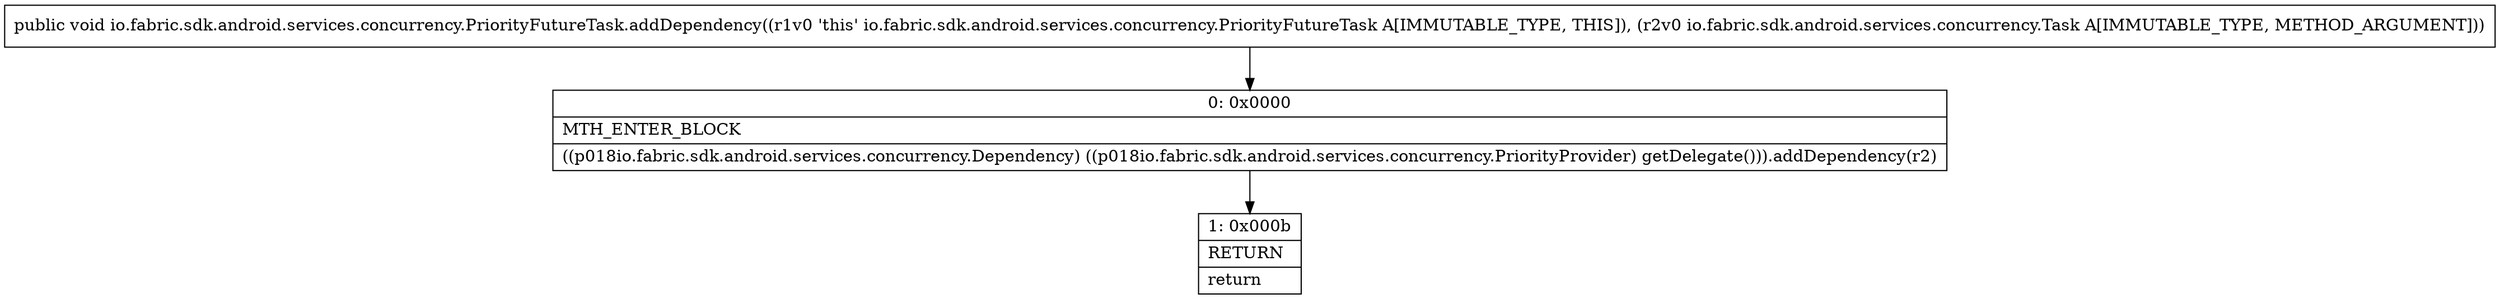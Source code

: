 digraph "CFG forio.fabric.sdk.android.services.concurrency.PriorityFutureTask.addDependency(Lio\/fabric\/sdk\/android\/services\/concurrency\/Task;)V" {
Node_0 [shape=record,label="{0\:\ 0x0000|MTH_ENTER_BLOCK\l|((p018io.fabric.sdk.android.services.concurrency.Dependency) ((p018io.fabric.sdk.android.services.concurrency.PriorityProvider) getDelegate())).addDependency(r2)\l}"];
Node_1 [shape=record,label="{1\:\ 0x000b|RETURN\l|return\l}"];
MethodNode[shape=record,label="{public void io.fabric.sdk.android.services.concurrency.PriorityFutureTask.addDependency((r1v0 'this' io.fabric.sdk.android.services.concurrency.PriorityFutureTask A[IMMUTABLE_TYPE, THIS]), (r2v0 io.fabric.sdk.android.services.concurrency.Task A[IMMUTABLE_TYPE, METHOD_ARGUMENT])) }"];
MethodNode -> Node_0;
Node_0 -> Node_1;
}


